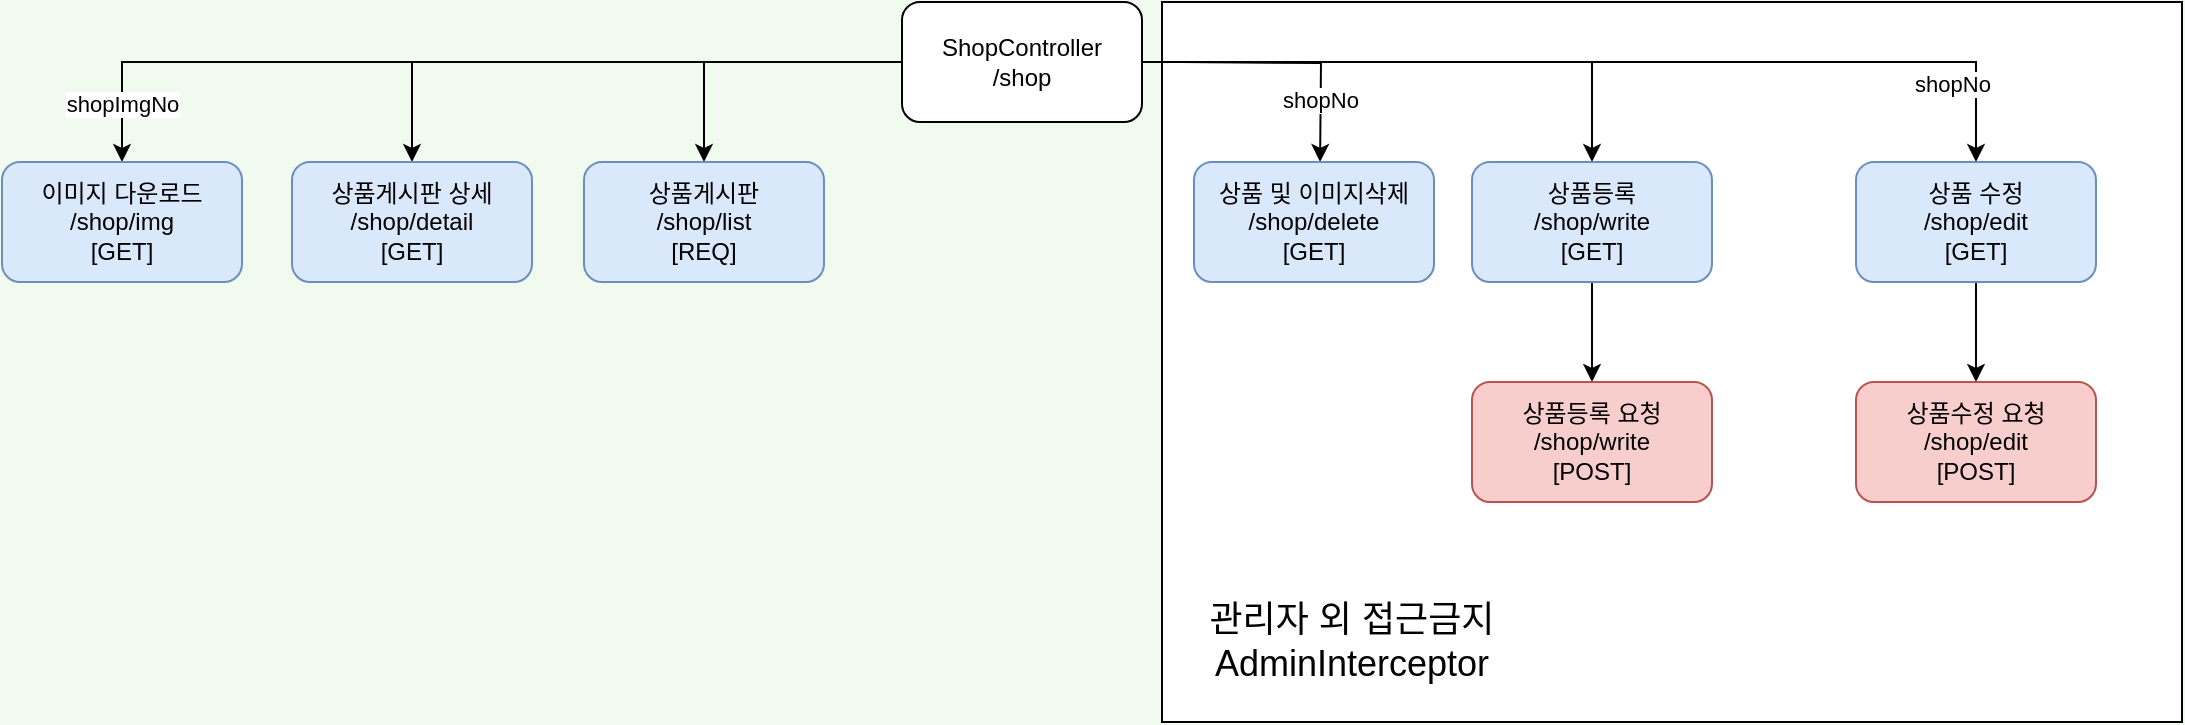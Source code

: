 <mxfile version="16.2.6" type="github">
  <diagram id="kclBJDpzdwjqmtEo5kUz" name="Page-1">
    <mxGraphModel dx="1946" dy="624" grid="1" gridSize="10" guides="1" tooltips="1" connect="1" arrows="1" fold="1" page="1" pageScale="1" pageWidth="827" pageHeight="1169" background="#F1FAEE" math="0" shadow="0">
      <root>
        <mxCell id="0" />
        <mxCell id="1" parent="0" />
        <mxCell id="F9dp1itUwrXdnvn_JDtq-27" value="" style="rounded=0;whiteSpace=wrap;html=1;" vertex="1" parent="1">
          <mxGeometry x="480" y="300" width="510" height="360" as="geometry" />
        </mxCell>
        <mxCell id="F9dp1itUwrXdnvn_JDtq-3" style="edgeStyle=orthogonalEdgeStyle;rounded=0;orthogonalLoop=1;jettySize=auto;html=1;entryX=0.5;entryY=0;entryDx=0;entryDy=0;" edge="1" parent="1" source="WK1I2I-N0BXQreemHK3c-6" target="F9dp1itUwrXdnvn_JDtq-1">
          <mxGeometry relative="1" as="geometry" />
        </mxCell>
        <mxCell id="F9dp1itUwrXdnvn_JDtq-4" style="edgeStyle=orthogonalEdgeStyle;rounded=0;orthogonalLoop=1;jettySize=auto;html=1;entryX=0.5;entryY=0;entryDx=0;entryDy=0;" edge="1" parent="1" source="WK1I2I-N0BXQreemHK3c-6" target="F9dp1itUwrXdnvn_JDtq-2">
          <mxGeometry relative="1" as="geometry" />
        </mxCell>
        <mxCell id="F9dp1itUwrXdnvn_JDtq-6" style="edgeStyle=orthogonalEdgeStyle;rounded=0;orthogonalLoop=1;jettySize=auto;html=1;entryX=0.5;entryY=0;entryDx=0;entryDy=0;" edge="1" parent="1" source="WK1I2I-N0BXQreemHK3c-6" target="F9dp1itUwrXdnvn_JDtq-5">
          <mxGeometry relative="1" as="geometry" />
        </mxCell>
        <mxCell id="F9dp1itUwrXdnvn_JDtq-10" style="edgeStyle=orthogonalEdgeStyle;rounded=0;orthogonalLoop=1;jettySize=auto;html=1;entryX=0.5;entryY=0;entryDx=0;entryDy=0;" edge="1" parent="1" source="WK1I2I-N0BXQreemHK3c-6" target="F9dp1itUwrXdnvn_JDtq-9">
          <mxGeometry relative="1" as="geometry" />
        </mxCell>
        <mxCell id="F9dp1itUwrXdnvn_JDtq-11" value="shopNo" style="edgeLabel;html=1;align=center;verticalAlign=middle;resizable=0;points=[];" vertex="1" connectable="0" parent="F9dp1itUwrXdnvn_JDtq-10">
          <mxGeometry x="0.735" relative="1" as="geometry">
            <mxPoint y="11" as="offset" />
          </mxGeometry>
        </mxCell>
        <mxCell id="F9dp1itUwrXdnvn_JDtq-15" style="edgeStyle=orthogonalEdgeStyle;rounded=0;orthogonalLoop=1;jettySize=auto;html=1;entryX=0.5;entryY=0;entryDx=0;entryDy=0;" edge="1" parent="1" source="WK1I2I-N0BXQreemHK3c-6" target="F9dp1itUwrXdnvn_JDtq-14">
          <mxGeometry relative="1" as="geometry" />
        </mxCell>
        <mxCell id="F9dp1itUwrXdnvn_JDtq-16" value="shopImgNo" style="edgeLabel;html=1;align=center;verticalAlign=middle;resizable=0;points=[];" vertex="1" connectable="0" parent="F9dp1itUwrXdnvn_JDtq-15">
          <mxGeometry x="0.857" y="1" relative="1" as="geometry">
            <mxPoint x="-1" y="2" as="offset" />
          </mxGeometry>
        </mxCell>
        <mxCell id="F9dp1itUwrXdnvn_JDtq-23" style="edgeStyle=orthogonalEdgeStyle;rounded=0;orthogonalLoop=1;jettySize=auto;html=1;" edge="1" parent="1">
          <mxGeometry relative="1" as="geometry">
            <mxPoint x="489" y="330.034" as="sourcePoint" />
            <mxPoint x="559.034" y="380" as="targetPoint" />
          </mxGeometry>
        </mxCell>
        <mxCell id="F9dp1itUwrXdnvn_JDtq-24" value="shopNo" style="edgeLabel;html=1;align=center;verticalAlign=middle;resizable=0;points=[];" vertex="1" connectable="0" parent="F9dp1itUwrXdnvn_JDtq-23">
          <mxGeometry x="0.479" relative="1" as="geometry">
            <mxPoint x="-1" as="offset" />
          </mxGeometry>
        </mxCell>
        <mxCell id="WK1I2I-N0BXQreemHK3c-6" value="ShopController&lt;br&gt;/shop" style="rounded=1;whiteSpace=wrap;html=1;" parent="1" vertex="1">
          <mxGeometry x="350" y="300" width="120" height="60" as="geometry" />
        </mxCell>
        <mxCell id="F9dp1itUwrXdnvn_JDtq-1" value="상품게시판&lt;br&gt;/shop/list&lt;br&gt;[REQ]" style="rounded=1;whiteSpace=wrap;html=1;fillColor=#dae8fc;strokeColor=#6c8ebf;" vertex="1" parent="1">
          <mxGeometry x="191" y="380" width="120" height="60" as="geometry" />
        </mxCell>
        <mxCell id="F9dp1itUwrXdnvn_JDtq-2" value="상품게시판 상세&lt;br&gt;/shop/detail&lt;br&gt;[GET]" style="rounded=1;whiteSpace=wrap;html=1;fillColor=#dae8fc;strokeColor=#6c8ebf;" vertex="1" parent="1">
          <mxGeometry x="45" y="380" width="120" height="60" as="geometry" />
        </mxCell>
        <mxCell id="F9dp1itUwrXdnvn_JDtq-8" style="edgeStyle=orthogonalEdgeStyle;rounded=0;orthogonalLoop=1;jettySize=auto;html=1;entryX=0.5;entryY=0;entryDx=0;entryDy=0;" edge="1" parent="1" source="F9dp1itUwrXdnvn_JDtq-5" target="F9dp1itUwrXdnvn_JDtq-7">
          <mxGeometry relative="1" as="geometry" />
        </mxCell>
        <mxCell id="F9dp1itUwrXdnvn_JDtq-5" value="상품등록&lt;br&gt;/shop/write&lt;br&gt;[GET]" style="rounded=1;whiteSpace=wrap;html=1;fillColor=#dae8fc;strokeColor=#6c8ebf;" vertex="1" parent="1">
          <mxGeometry x="635" y="380" width="120" height="60" as="geometry" />
        </mxCell>
        <mxCell id="F9dp1itUwrXdnvn_JDtq-7" value="상품등록 요청&lt;br&gt;/shop/write&lt;br&gt;[POST]" style="rounded=1;whiteSpace=wrap;html=1;fillColor=#f8cecc;strokeColor=#b85450;" vertex="1" parent="1">
          <mxGeometry x="635" y="490" width="120" height="60" as="geometry" />
        </mxCell>
        <mxCell id="F9dp1itUwrXdnvn_JDtq-13" style="edgeStyle=orthogonalEdgeStyle;rounded=0;orthogonalLoop=1;jettySize=auto;html=1;entryX=0.5;entryY=0;entryDx=0;entryDy=0;" edge="1" parent="1" source="F9dp1itUwrXdnvn_JDtq-9" target="F9dp1itUwrXdnvn_JDtq-12">
          <mxGeometry relative="1" as="geometry" />
        </mxCell>
        <mxCell id="F9dp1itUwrXdnvn_JDtq-9" value="상품 수정&lt;br&gt;/shop/edit&lt;br&gt;[GET]" style="rounded=1;whiteSpace=wrap;html=1;fillColor=#dae8fc;strokeColor=#6c8ebf;" vertex="1" parent="1">
          <mxGeometry x="827" y="380" width="120" height="60" as="geometry" />
        </mxCell>
        <mxCell id="F9dp1itUwrXdnvn_JDtq-12" value="상품수정 요청&lt;br&gt;/shop/edit&lt;br&gt;[POST]" style="rounded=1;whiteSpace=wrap;html=1;fillColor=#f8cecc;strokeColor=#b85450;" vertex="1" parent="1">
          <mxGeometry x="827" y="490" width="120" height="60" as="geometry" />
        </mxCell>
        <mxCell id="F9dp1itUwrXdnvn_JDtq-14" value="이미지 다운로드&lt;br&gt;/shop/img&lt;br&gt;[GET]" style="rounded=1;whiteSpace=wrap;html=1;fillColor=#dae8fc;strokeColor=#6c8ebf;" vertex="1" parent="1">
          <mxGeometry x="-100" y="380" width="120" height="60" as="geometry" />
        </mxCell>
        <mxCell id="F9dp1itUwrXdnvn_JDtq-22" value="상품 및 이미지삭제&lt;br&gt;/shop/delete&lt;br&gt;[GET]" style="rounded=1;whiteSpace=wrap;html=1;fillColor=#dae8fc;strokeColor=#6c8ebf;" vertex="1" parent="1">
          <mxGeometry x="496" y="380" width="120" height="60" as="geometry" />
        </mxCell>
        <mxCell id="F9dp1itUwrXdnvn_JDtq-28" value="&lt;font style=&quot;font-size: 18px&quot;&gt;관리자 외 접근금지&lt;br&gt;AdminInterceptor&lt;/font&gt;" style="text;html=1;strokeColor=none;fillColor=none;align=center;verticalAlign=middle;whiteSpace=wrap;rounded=0;sketch=0;" vertex="1" parent="1">
          <mxGeometry x="480" y="590" width="190" height="60" as="geometry" />
        </mxCell>
      </root>
    </mxGraphModel>
  </diagram>
</mxfile>
